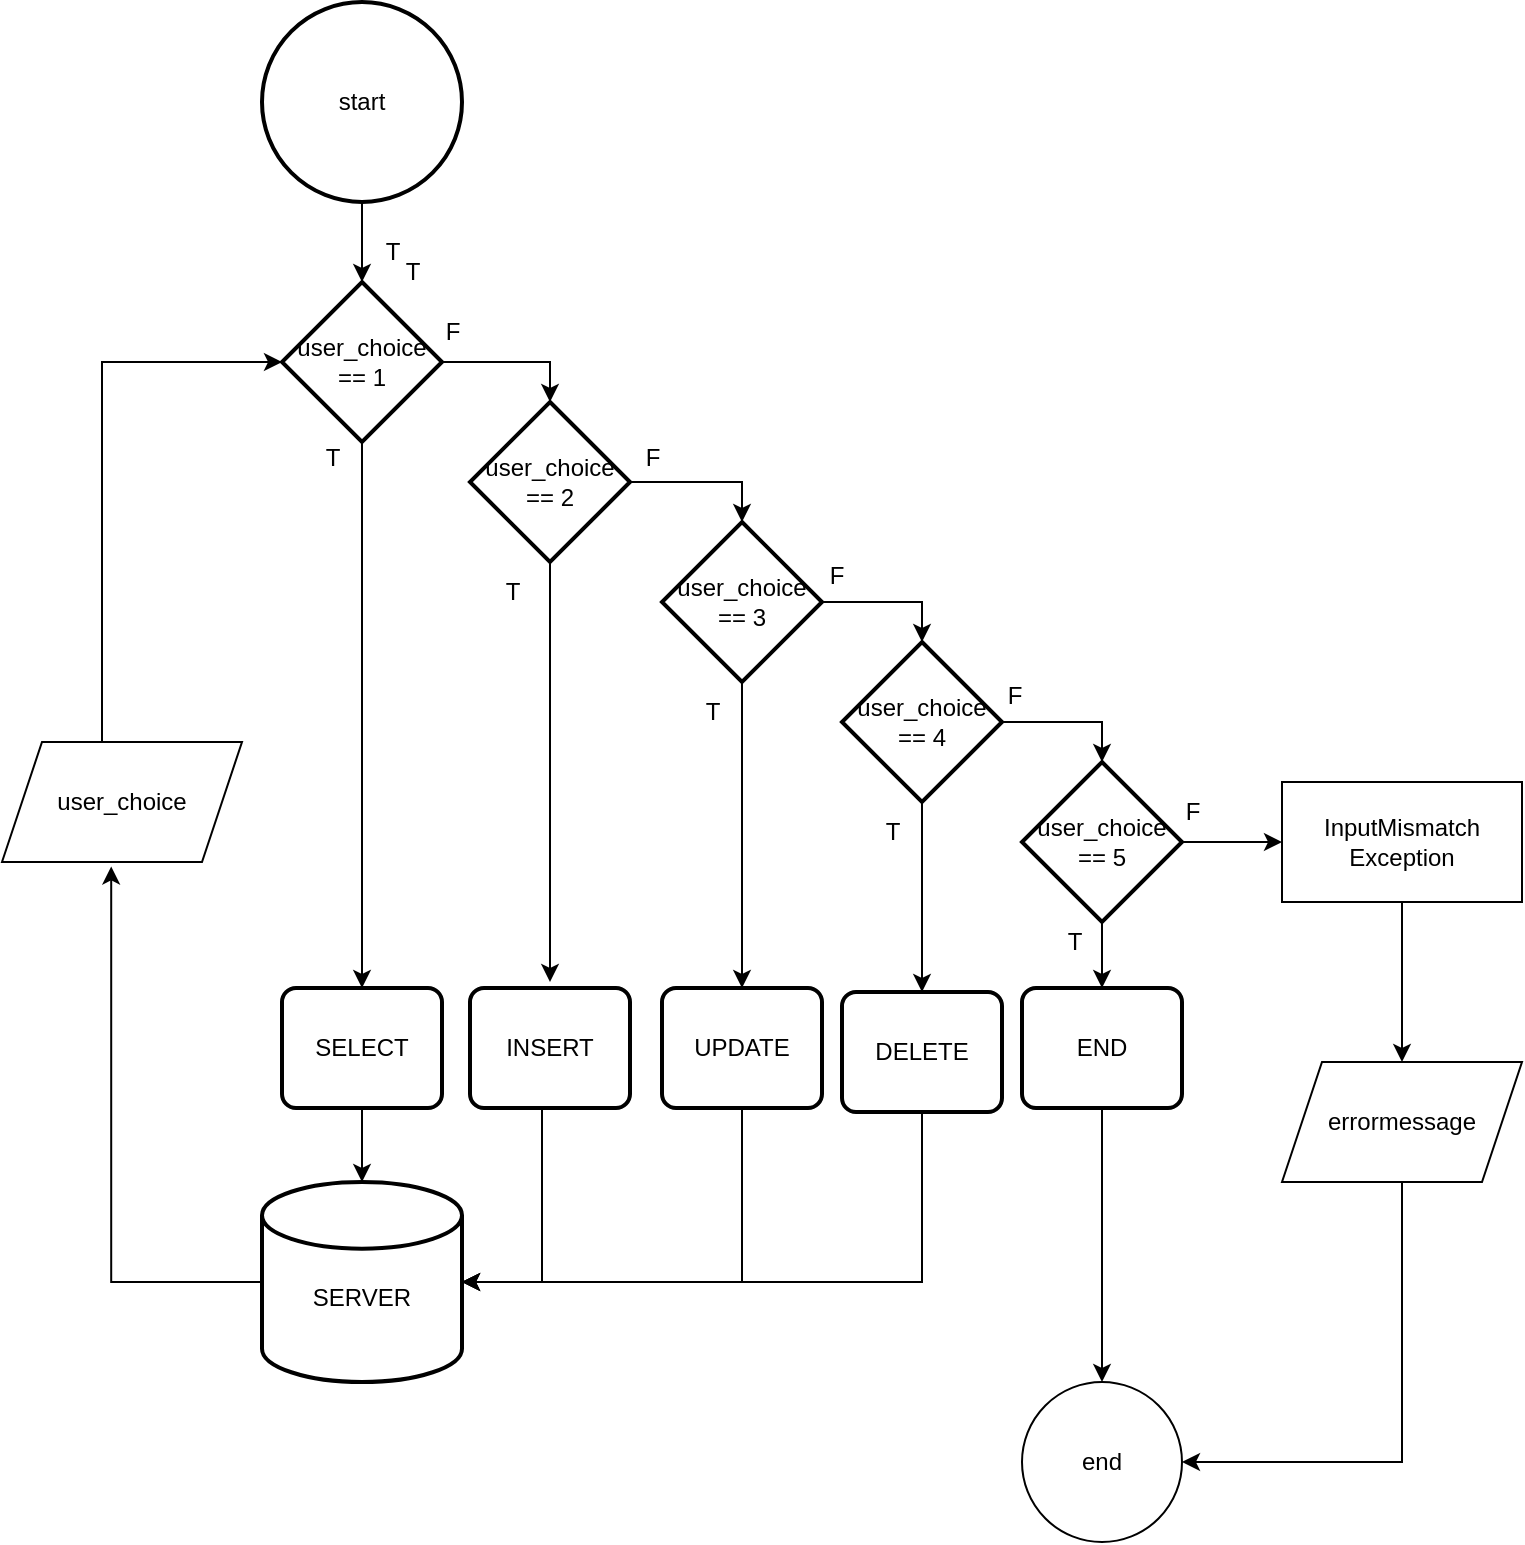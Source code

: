 <mxfile version="21.1.4" type="device">
  <diagram name="페이지-1" id="fc6EaRWhR1B18lbpp4zC">
    <mxGraphModel dx="1434" dy="764" grid="1" gridSize="10" guides="1" tooltips="1" connect="1" arrows="1" fold="1" page="1" pageScale="1" pageWidth="827" pageHeight="1169" math="0" shadow="0">
      <root>
        <mxCell id="0" />
        <mxCell id="1" parent="0" />
        <mxCell id="TVoPqE0YGhgHEJRn8iUE-7" style="edgeStyle=orthogonalEdgeStyle;rounded=0;orthogonalLoop=1;jettySize=auto;html=1;entryX=0.5;entryY=0;entryDx=0;entryDy=0;entryPerimeter=0;" edge="1" parent="1" source="TVoPqE0YGhgHEJRn8iUE-1" target="TVoPqE0YGhgHEJRn8iUE-2">
          <mxGeometry relative="1" as="geometry" />
        </mxCell>
        <mxCell id="TVoPqE0YGhgHEJRn8iUE-1" value="start" style="strokeWidth=2;html=1;shape=mxgraph.flowchart.start_2;whiteSpace=wrap;" vertex="1" parent="1">
          <mxGeometry x="150" y="60" width="100" height="100" as="geometry" />
        </mxCell>
        <mxCell id="TVoPqE0YGhgHEJRn8iUE-27" style="edgeStyle=orthogonalEdgeStyle;rounded=0;orthogonalLoop=1;jettySize=auto;html=1;entryX=0.5;entryY=0;entryDx=0;entryDy=0;entryPerimeter=0;" edge="1" parent="1" source="TVoPqE0YGhgHEJRn8iUE-2" target="TVoPqE0YGhgHEJRn8iUE-19">
          <mxGeometry relative="1" as="geometry" />
        </mxCell>
        <mxCell id="TVoPqE0YGhgHEJRn8iUE-29" style="edgeStyle=orthogonalEdgeStyle;rounded=0;orthogonalLoop=1;jettySize=auto;html=1;entryX=0.5;entryY=0;entryDx=0;entryDy=0;" edge="1" parent="1" source="TVoPqE0YGhgHEJRn8iUE-2" target="TVoPqE0YGhgHEJRn8iUE-8">
          <mxGeometry relative="1" as="geometry" />
        </mxCell>
        <mxCell id="TVoPqE0YGhgHEJRn8iUE-2" value="user_choice&lt;br&gt;== 1" style="strokeWidth=2;html=1;shape=mxgraph.flowchart.decision;whiteSpace=wrap;" vertex="1" parent="1">
          <mxGeometry x="160" y="200" width="80" height="80" as="geometry" />
        </mxCell>
        <mxCell id="TVoPqE0YGhgHEJRn8iUE-41" style="edgeStyle=orthogonalEdgeStyle;rounded=0;orthogonalLoop=1;jettySize=auto;html=1;entryX=0.455;entryY=1.037;entryDx=0;entryDy=0;entryPerimeter=0;" edge="1" parent="1" source="TVoPqE0YGhgHEJRn8iUE-4" target="TVoPqE0YGhgHEJRn8iUE-40">
          <mxGeometry relative="1" as="geometry" />
        </mxCell>
        <mxCell id="TVoPqE0YGhgHEJRn8iUE-4" value="&lt;br&gt;SERVER" style="strokeWidth=2;html=1;shape=mxgraph.flowchart.database;whiteSpace=wrap;" vertex="1" parent="1">
          <mxGeometry x="150" y="650" width="100" height="100" as="geometry" />
        </mxCell>
        <mxCell id="TVoPqE0YGhgHEJRn8iUE-34" style="edgeStyle=orthogonalEdgeStyle;rounded=0;orthogonalLoop=1;jettySize=auto;html=1;entryX=0.5;entryY=0;entryDx=0;entryDy=0;entryPerimeter=0;" edge="1" parent="1" source="TVoPqE0YGhgHEJRn8iUE-8" target="TVoPqE0YGhgHEJRn8iUE-4">
          <mxGeometry relative="1" as="geometry" />
        </mxCell>
        <mxCell id="TVoPqE0YGhgHEJRn8iUE-8" value="SELECT" style="rounded=1;whiteSpace=wrap;html=1;absoluteArcSize=1;arcSize=14;strokeWidth=2;" vertex="1" parent="1">
          <mxGeometry x="160" y="553" width="80" height="60" as="geometry" />
        </mxCell>
        <mxCell id="TVoPqE0YGhgHEJRn8iUE-36" style="edgeStyle=orthogonalEdgeStyle;rounded=0;orthogonalLoop=1;jettySize=auto;html=1;entryX=1;entryY=0.5;entryDx=0;entryDy=0;entryPerimeter=0;" edge="1" parent="1" source="TVoPqE0YGhgHEJRn8iUE-10" target="TVoPqE0YGhgHEJRn8iUE-4">
          <mxGeometry relative="1" as="geometry">
            <Array as="points">
              <mxPoint x="290" y="700" />
            </Array>
          </mxGeometry>
        </mxCell>
        <mxCell id="TVoPqE0YGhgHEJRn8iUE-10" value="INSERT" style="rounded=1;whiteSpace=wrap;html=1;absoluteArcSize=1;arcSize=14;strokeWidth=2;" vertex="1" parent="1">
          <mxGeometry x="254" y="553" width="80" height="60" as="geometry" />
        </mxCell>
        <mxCell id="TVoPqE0YGhgHEJRn8iUE-37" style="edgeStyle=orthogonalEdgeStyle;rounded=0;orthogonalLoop=1;jettySize=auto;html=1;entryX=1;entryY=0.5;entryDx=0;entryDy=0;entryPerimeter=0;" edge="1" parent="1" source="TVoPqE0YGhgHEJRn8iUE-11" target="TVoPqE0YGhgHEJRn8iUE-4">
          <mxGeometry relative="1" as="geometry">
            <Array as="points">
              <mxPoint x="390" y="700" />
            </Array>
          </mxGeometry>
        </mxCell>
        <mxCell id="TVoPqE0YGhgHEJRn8iUE-11" value="UPDATE" style="rounded=1;whiteSpace=wrap;html=1;absoluteArcSize=1;arcSize=14;strokeWidth=2;" vertex="1" parent="1">
          <mxGeometry x="350" y="553" width="80" height="60" as="geometry" />
        </mxCell>
        <mxCell id="TVoPqE0YGhgHEJRn8iUE-38" style="edgeStyle=orthogonalEdgeStyle;rounded=0;orthogonalLoop=1;jettySize=auto;html=1;entryX=1;entryY=0.5;entryDx=0;entryDy=0;entryPerimeter=0;" edge="1" parent="1" source="TVoPqE0YGhgHEJRn8iUE-12" target="TVoPqE0YGhgHEJRn8iUE-4">
          <mxGeometry relative="1" as="geometry">
            <Array as="points">
              <mxPoint x="480" y="700" />
            </Array>
          </mxGeometry>
        </mxCell>
        <mxCell id="TVoPqE0YGhgHEJRn8iUE-12" value="DELETE" style="rounded=1;whiteSpace=wrap;html=1;absoluteArcSize=1;arcSize=14;strokeWidth=2;" vertex="1" parent="1">
          <mxGeometry x="440" y="555" width="80" height="60" as="geometry" />
        </mxCell>
        <mxCell id="TVoPqE0YGhgHEJRn8iUE-61" style="edgeStyle=orthogonalEdgeStyle;rounded=0;orthogonalLoop=1;jettySize=auto;html=1;entryX=0.5;entryY=0;entryDx=0;entryDy=0;" edge="1" parent="1" source="TVoPqE0YGhgHEJRn8iUE-14" target="TVoPqE0YGhgHEJRn8iUE-57">
          <mxGeometry relative="1" as="geometry" />
        </mxCell>
        <mxCell id="TVoPqE0YGhgHEJRn8iUE-14" value="END" style="rounded=1;whiteSpace=wrap;html=1;absoluteArcSize=1;arcSize=14;strokeWidth=2;" vertex="1" parent="1">
          <mxGeometry x="530" y="553" width="80" height="60" as="geometry" />
        </mxCell>
        <mxCell id="TVoPqE0YGhgHEJRn8iUE-28" style="edgeStyle=orthogonalEdgeStyle;rounded=0;orthogonalLoop=1;jettySize=auto;html=1;entryX=0.5;entryY=0;entryDx=0;entryDy=0;entryPerimeter=0;" edge="1" parent="1" source="TVoPqE0YGhgHEJRn8iUE-19" target="TVoPqE0YGhgHEJRn8iUE-21">
          <mxGeometry relative="1" as="geometry" />
        </mxCell>
        <mxCell id="TVoPqE0YGhgHEJRn8iUE-30" style="edgeStyle=orthogonalEdgeStyle;rounded=0;orthogonalLoop=1;jettySize=auto;html=1;" edge="1" parent="1" source="TVoPqE0YGhgHEJRn8iUE-19">
          <mxGeometry relative="1" as="geometry">
            <mxPoint x="294" y="550" as="targetPoint" />
          </mxGeometry>
        </mxCell>
        <mxCell id="TVoPqE0YGhgHEJRn8iUE-19" value="user_choice&lt;br&gt;== 2" style="strokeWidth=2;html=1;shape=mxgraph.flowchart.decision;whiteSpace=wrap;" vertex="1" parent="1">
          <mxGeometry x="254" y="260" width="80" height="80" as="geometry" />
        </mxCell>
        <mxCell id="TVoPqE0YGhgHEJRn8iUE-24" style="edgeStyle=orthogonalEdgeStyle;rounded=0;orthogonalLoop=1;jettySize=auto;html=1;entryX=0.5;entryY=0;entryDx=0;entryDy=0;entryPerimeter=0;exitX=1;exitY=0.5;exitDx=0;exitDy=0;exitPerimeter=0;" edge="1" parent="1" source="TVoPqE0YGhgHEJRn8iUE-20" target="TVoPqE0YGhgHEJRn8iUE-22">
          <mxGeometry relative="1" as="geometry">
            <mxPoint x="534" y="406" as="sourcePoint" />
            <Array as="points">
              <mxPoint x="570" y="420" />
            </Array>
          </mxGeometry>
        </mxCell>
        <mxCell id="TVoPqE0YGhgHEJRn8iUE-32" style="edgeStyle=orthogonalEdgeStyle;rounded=0;orthogonalLoop=1;jettySize=auto;html=1;entryX=0.5;entryY=0;entryDx=0;entryDy=0;" edge="1" parent="1" source="TVoPqE0YGhgHEJRn8iUE-20" target="TVoPqE0YGhgHEJRn8iUE-12">
          <mxGeometry relative="1" as="geometry" />
        </mxCell>
        <mxCell id="TVoPqE0YGhgHEJRn8iUE-20" value="user_choice&lt;br&gt;== 4" style="strokeWidth=2;html=1;shape=mxgraph.flowchart.decision;whiteSpace=wrap;" vertex="1" parent="1">
          <mxGeometry x="440" y="380" width="80" height="80" as="geometry" />
        </mxCell>
        <mxCell id="TVoPqE0YGhgHEJRn8iUE-25" style="edgeStyle=orthogonalEdgeStyle;rounded=0;orthogonalLoop=1;jettySize=auto;html=1;entryX=0.5;entryY=0;entryDx=0;entryDy=0;entryPerimeter=0;" edge="1" parent="1" source="TVoPqE0YGhgHEJRn8iUE-21" target="TVoPqE0YGhgHEJRn8iUE-20">
          <mxGeometry relative="1" as="geometry">
            <Array as="points">
              <mxPoint x="480" y="360" />
            </Array>
          </mxGeometry>
        </mxCell>
        <mxCell id="TVoPqE0YGhgHEJRn8iUE-31" style="edgeStyle=orthogonalEdgeStyle;rounded=0;orthogonalLoop=1;jettySize=auto;html=1;entryX=0.5;entryY=0;entryDx=0;entryDy=0;" edge="1" parent="1" source="TVoPqE0YGhgHEJRn8iUE-21" target="TVoPqE0YGhgHEJRn8iUE-11">
          <mxGeometry relative="1" as="geometry" />
        </mxCell>
        <mxCell id="TVoPqE0YGhgHEJRn8iUE-21" value="user_choice&lt;br&gt;== 3" style="strokeWidth=2;html=1;shape=mxgraph.flowchart.decision;whiteSpace=wrap;" vertex="1" parent="1">
          <mxGeometry x="350" y="320" width="80" height="80" as="geometry" />
        </mxCell>
        <mxCell id="TVoPqE0YGhgHEJRn8iUE-33" style="edgeStyle=orthogonalEdgeStyle;rounded=0;orthogonalLoop=1;jettySize=auto;html=1;entryX=0.5;entryY=0;entryDx=0;entryDy=0;" edge="1" parent="1" source="TVoPqE0YGhgHEJRn8iUE-22" target="TVoPqE0YGhgHEJRn8iUE-14">
          <mxGeometry relative="1" as="geometry" />
        </mxCell>
        <mxCell id="TVoPqE0YGhgHEJRn8iUE-56" style="edgeStyle=orthogonalEdgeStyle;rounded=0;orthogonalLoop=1;jettySize=auto;html=1;entryX=0;entryY=0.5;entryDx=0;entryDy=0;" edge="1" parent="1" source="TVoPqE0YGhgHEJRn8iUE-22" target="TVoPqE0YGhgHEJRn8iUE-55">
          <mxGeometry relative="1" as="geometry" />
        </mxCell>
        <mxCell id="TVoPqE0YGhgHEJRn8iUE-22" value="user_choice&lt;br&gt;== 5" style="strokeWidth=2;html=1;shape=mxgraph.flowchart.decision;whiteSpace=wrap;" vertex="1" parent="1">
          <mxGeometry x="530" y="440" width="80" height="80" as="geometry" />
        </mxCell>
        <mxCell id="TVoPqE0YGhgHEJRn8iUE-42" style="edgeStyle=orthogonalEdgeStyle;rounded=0;orthogonalLoop=1;jettySize=auto;html=1;entryX=0;entryY=0.5;entryDx=0;entryDy=0;entryPerimeter=0;" edge="1" parent="1" source="TVoPqE0YGhgHEJRn8iUE-40" target="TVoPqE0YGhgHEJRn8iUE-2">
          <mxGeometry relative="1" as="geometry">
            <Array as="points">
              <mxPoint x="70" y="240" />
            </Array>
          </mxGeometry>
        </mxCell>
        <mxCell id="TVoPqE0YGhgHEJRn8iUE-40" value="user_choice" style="shape=parallelogram;perimeter=parallelogramPerimeter;whiteSpace=wrap;html=1;fixedSize=1;" vertex="1" parent="1">
          <mxGeometry x="20" y="430" width="120" height="60" as="geometry" />
        </mxCell>
        <mxCell id="TVoPqE0YGhgHEJRn8iUE-43" value="T" style="text;html=1;align=center;verticalAlign=middle;resizable=0;points=[];autosize=1;strokeColor=none;fillColor=none;" vertex="1" parent="1">
          <mxGeometry x="200" y="170" width="30" height="30" as="geometry" />
        </mxCell>
        <mxCell id="TVoPqE0YGhgHEJRn8iUE-44" value="T" style="text;html=1;align=center;verticalAlign=middle;resizable=0;points=[];autosize=1;strokeColor=none;fillColor=none;" vertex="1" parent="1">
          <mxGeometry x="210" y="180" width="30" height="30" as="geometry" />
        </mxCell>
        <mxCell id="TVoPqE0YGhgHEJRn8iUE-45" value="F" style="text;html=1;align=center;verticalAlign=middle;resizable=0;points=[];autosize=1;strokeColor=none;fillColor=none;" vertex="1" parent="1">
          <mxGeometry x="330" y="273" width="30" height="30" as="geometry" />
        </mxCell>
        <mxCell id="TVoPqE0YGhgHEJRn8iUE-46" value="T" style="text;html=1;align=center;verticalAlign=middle;resizable=0;points=[];autosize=1;strokeColor=none;fillColor=none;" vertex="1" parent="1">
          <mxGeometry x="541" y="515" width="30" height="30" as="geometry" />
        </mxCell>
        <mxCell id="TVoPqE0YGhgHEJRn8iUE-47" value="T" style="text;html=1;align=center;verticalAlign=middle;resizable=0;points=[];autosize=1;strokeColor=none;fillColor=none;" vertex="1" parent="1">
          <mxGeometry x="450" y="460" width="30" height="30" as="geometry" />
        </mxCell>
        <mxCell id="TVoPqE0YGhgHEJRn8iUE-48" value="T" style="text;html=1;align=center;verticalAlign=middle;resizable=0;points=[];autosize=1;strokeColor=none;fillColor=none;" vertex="1" parent="1">
          <mxGeometry x="360" y="400" width="30" height="30" as="geometry" />
        </mxCell>
        <mxCell id="TVoPqE0YGhgHEJRn8iUE-49" value="T" style="text;html=1;align=center;verticalAlign=middle;resizable=0;points=[];autosize=1;strokeColor=none;fillColor=none;" vertex="1" parent="1">
          <mxGeometry x="260" y="340" width="30" height="30" as="geometry" />
        </mxCell>
        <mxCell id="TVoPqE0YGhgHEJRn8iUE-50" value="T" style="text;html=1;align=center;verticalAlign=middle;resizable=0;points=[];autosize=1;strokeColor=none;fillColor=none;" vertex="1" parent="1">
          <mxGeometry x="170" y="273" width="30" height="30" as="geometry" />
        </mxCell>
        <mxCell id="TVoPqE0YGhgHEJRn8iUE-51" value="F" style="text;html=1;align=center;verticalAlign=middle;resizable=0;points=[];autosize=1;strokeColor=none;fillColor=none;" vertex="1" parent="1">
          <mxGeometry x="230" y="210" width="30" height="30" as="geometry" />
        </mxCell>
        <mxCell id="TVoPqE0YGhgHEJRn8iUE-52" value="F" style="text;html=1;align=center;verticalAlign=middle;resizable=0;points=[];autosize=1;strokeColor=none;fillColor=none;" vertex="1" parent="1">
          <mxGeometry x="511" y="392" width="30" height="30" as="geometry" />
        </mxCell>
        <mxCell id="TVoPqE0YGhgHEJRn8iUE-53" value="F" style="text;html=1;align=center;verticalAlign=middle;resizable=0;points=[];autosize=1;strokeColor=none;fillColor=none;" vertex="1" parent="1">
          <mxGeometry x="600" y="450" width="30" height="30" as="geometry" />
        </mxCell>
        <mxCell id="TVoPqE0YGhgHEJRn8iUE-54" value="F" style="text;html=1;align=center;verticalAlign=middle;resizable=0;points=[];autosize=1;strokeColor=none;fillColor=none;" vertex="1" parent="1">
          <mxGeometry x="422" y="332" width="30" height="30" as="geometry" />
        </mxCell>
        <mxCell id="TVoPqE0YGhgHEJRn8iUE-59" style="edgeStyle=orthogonalEdgeStyle;rounded=0;orthogonalLoop=1;jettySize=auto;html=1;entryX=0.5;entryY=0;entryDx=0;entryDy=0;" edge="1" parent="1" source="TVoPqE0YGhgHEJRn8iUE-55" target="TVoPqE0YGhgHEJRn8iUE-58">
          <mxGeometry relative="1" as="geometry" />
        </mxCell>
        <mxCell id="TVoPqE0YGhgHEJRn8iUE-55" value="InputMismatch&lt;br&gt;Exception" style="rounded=0;whiteSpace=wrap;html=1;" vertex="1" parent="1">
          <mxGeometry x="660" y="450" width="120" height="60" as="geometry" />
        </mxCell>
        <mxCell id="TVoPqE0YGhgHEJRn8iUE-57" value="end" style="ellipse;whiteSpace=wrap;html=1;aspect=fixed;" vertex="1" parent="1">
          <mxGeometry x="530" y="750" width="80" height="80" as="geometry" />
        </mxCell>
        <mxCell id="TVoPqE0YGhgHEJRn8iUE-60" style="edgeStyle=orthogonalEdgeStyle;rounded=0;orthogonalLoop=1;jettySize=auto;html=1;entryX=1;entryY=0.5;entryDx=0;entryDy=0;" edge="1" parent="1" source="TVoPqE0YGhgHEJRn8iUE-58" target="TVoPqE0YGhgHEJRn8iUE-57">
          <mxGeometry relative="1" as="geometry">
            <Array as="points">
              <mxPoint x="720" y="790" />
            </Array>
          </mxGeometry>
        </mxCell>
        <mxCell id="TVoPqE0YGhgHEJRn8iUE-58" value="errormessage" style="shape=parallelogram;perimeter=parallelogramPerimeter;whiteSpace=wrap;html=1;fixedSize=1;" vertex="1" parent="1">
          <mxGeometry x="660" y="590" width="120" height="60" as="geometry" />
        </mxCell>
      </root>
    </mxGraphModel>
  </diagram>
</mxfile>
